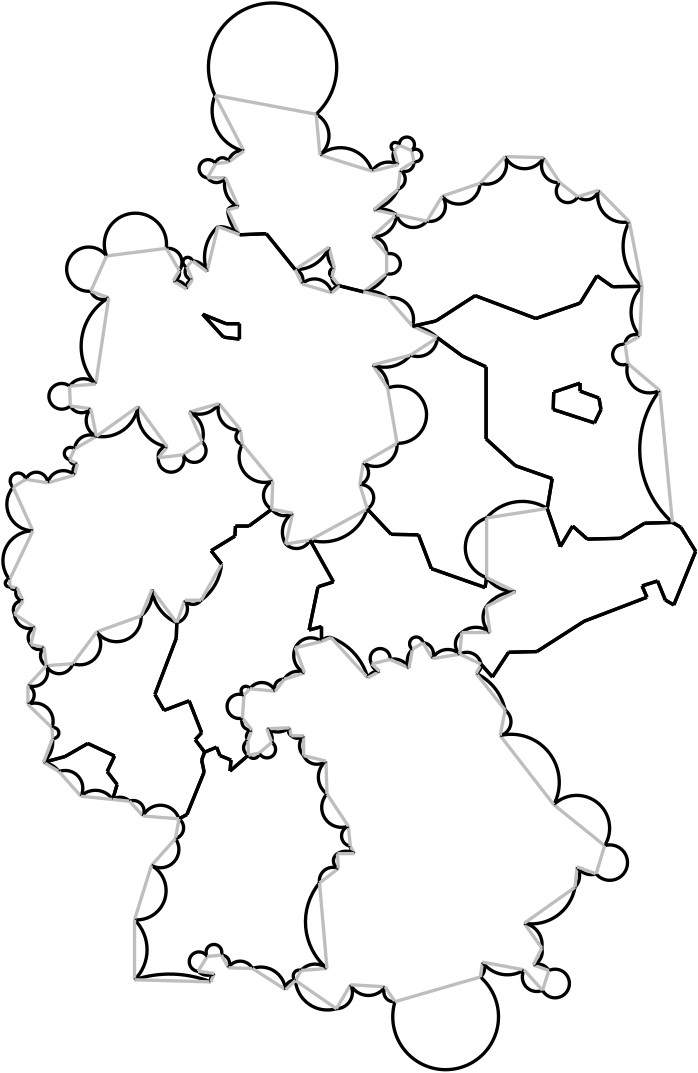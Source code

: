 <?xml version="1.0"?> 
<!DOCTYPE ipe SYSTEM "ipe.dtd"> 
<ipe version="70010" creator="Ipe 7.0.10"> 
<info created="D:20110803231932" modified="D:20110803231932"/> 
<ipestyle name="basic">
<pen name="heavier" value="0.8"/>
<pen name="fat" value="1.2"/>
<pen name="ultrafat" value="2"/>
<color name="red" value="1 0 0"/>
<color name="green" value="0 1 0"/>
<color name="blue" value="0 0 1"/>
<color name="yellow" value="1 1 0"/>
<color name="orange" value="1 0.647 0"/>
<color name="gold" value="1 0.843 0"/>
<color name="purple" value="0.627 0.125 0.941"/>
<color name="gray" value="0.745"/>
<color name="lightblue" value="0.678 0.847 0.902"/>
<color name="lightcyan" value="0.878 1 1"/>
<color name="lightgray" value="0.827"/>
<color name="lightgreen" value="0.565 0.933 0.565"/>
<color name="lightyellow" value="1 1 0.878"/>
<dashstyle name="dashed" value="[4] 0"/>
<dashstyle name="dotted" value="[1 3] 0"/>
<dashstyle name="dash dotted" value="[4 2 1 2] 0"/>
<dashstyle name="dash dot dotted" value="[4 2 1 2 1 2] 0"/>
</ipestyle>
<page>
<layer name="alpha"/>
<layer name="beta"/>
<view layers="beta alpha" active="beta"/>
<path layer="beta" stroke="black" pen="fat">
369.351 627.656 m 
364.014 636.295 l 
</path> 
<path layer="beta" stroke="black" pen="fat">
364.014 636.295 m 
360.965 638.074 l 
</path> 
<path layer="beta" stroke="black" pen="fat">
292.103 586.999 m 
296.169 582.425 l 
</path> 
<path layer="beta" stroke="black" pen="fat">
296.169 582.425 m 
302.013 591.319 l 
</path> 
<path layer="beta" stroke="black" pen="fat">
302.013 591.319 m 
312.177 591.573 l 
</path> 
<path layer="beta" stroke="black" pen="fat">
312.177 591.573 m 
329.202 602.499 l 
</path> 
<path layer="beta" stroke="black" pen="fat">
329.202 602.499 m 
351.818 611.139 l 
</path> 
<path layer="beta" stroke="black" pen="fat">
351.818 611.139 m 
350.039 615.205 l 
</path> 
<path layer="beta" stroke="black" pen="fat">
350.039 615.205 m 
355.629 616.983 l 
</path> 
<path layer="beta" stroke="black" pen="fat">
355.629 616.983 m 
358.424 610.123 l 
</path> 
<path layer="beta" stroke="black" pen="fat">
358.424 610.123 m 
361.473 608.344 l 
</path> 
<path layer="beta" stroke="black" pen="fat">
361.473 608.344 m 
369.351 627.656 l 
</path> 
<path layer="beta" stroke="black" pen="fat">
157.489 548.385 m 
161.069 543.73 l 
</path> 
<path layer="beta" stroke="black" pen="fat">
160.143 553.976 m 
157.489 548.385 l 
</path> 
<path layer="beta" stroke="black" pen="fat">
150.526 558.495 m 
160.143 553.976 l 
</path> 
<path layer="beta" stroke="black" pen="fat">
142.272 553.755 m 
150.526 558.495 l 
</path> 
<path layer="beta" stroke="black" pen="fat">
134.56 551.679 m 
142.272 553.755 l 
</path> 
<path layer="beta" stroke="black" pen="fat">
161.069 543.73 m 
159.472 538.321 l 
</path> 
<path layer="beta" stroke="black" pen="fat">
161.069 543.73 m 
157.489 548.385 l 
</path> 
<path layer="beta" stroke="black" pen="fat">
157.489 548.385 m 
160.143 553.976 l 
</path> 
<path layer="beta" stroke="black" pen="fat">
160.143 553.976 m 
150.526 558.495 l 
</path> 
<path layer="beta" stroke="black" pen="fat">
150.526 558.495 m 
142.272 553.755 l 
</path> 
<path layer="beta" stroke="black" pen="fat">
142.272 553.755 m 
134.56 551.679 l 
</path> 
<path layer="beta" stroke="black" pen="fat">
159.472 538.321 m 
161.069 543.73 l 
</path> 
<path layer="beta" stroke="black" pen="fat">
189.175 559.842 m 
192.576 555.366 l 
</path> 
<path layer="beta" stroke="black" pen="fat">
191.502 562.348 m 
189.175 559.842 l 
</path> 
<path layer="beta" stroke="black" pen="fat">
187.004 573.842 m 
191.502 562.348 l 
</path> 
<path layer="beta" stroke="black" pen="fat">
177.985 570.4 m 
187.004 573.842 l 
</path> 
<path layer="beta" stroke="black" pen="fat">
174.674 576.133 m 
177.985 570.4 l 
</path> 
<path layer="beta" stroke="black" pen="fat">
182.372 596.362 m 
174.674 576.133 l 
</path> 
<path layer="beta" stroke="black" pen="fat">
182.551 601.911 m 
182.372 596.362 l 
</path> 
<path layer="beta" stroke="black" pen="fat">
186.213 532.92 m 
183.347 531.351 l 
</path> 
<path layer="beta" stroke="black" pen="fat">
192.397 548.206 m 
186.213 532.92 l 
</path> 
<path layer="beta" stroke="black" pen="fat">
191.502 552.502 m 
192.397 548.206 l 
</path> 
<path layer="beta" stroke="black" pen="fat">
192.576 555.366 m 
191.502 552.502 l 
</path> 
<path layer="beta" stroke="black" pen="fat">
200.274 709.591 m 
205.108 709.591 l 
</path> 
<path layer="beta" stroke="black" pen="fat">
191.86 712.993 m 
200.274 709.591 l 
</path> 
<path layer="beta" stroke="black" pen="fat">
199.379 704.758 m 
191.86 712.993 l 
</path> 
<path layer="beta" stroke="black" pen="fat">
205.108 704.042 m 
199.379 704.758 l 
</path> 
<path layer="beta" stroke="black" pen="fat">
205.108 709.591 m 
205.108 704.042 l 
</path> 
<path layer="beta" stroke="black" pen="fat">
182.551 601.911 m 
15.2708 0 0 -15.2708 188.744 615.87 173.6 613.906 a 
</path> 
<path layer="alpha" stroke="gray" pen="fat">
182.551 601.911 m 
173.6 613.906 l 
</path> 
<path layer="beta" stroke="black" pen="fat">
173.6 613.906 m 
10.432 0 0 -10.432 163.25 612.599 169.733 604.426 a 
</path> 
<path layer="alpha" stroke="gray" pen="fat">
173.6 613.906 m 
169.733 604.426 l 
</path> 
<path layer="beta" stroke="black" pen="fat">
169.733 604.426 m 
8.89482 0 0 -8.89482 160.847 604.023 153.729 598.689 a 
</path> 
<path layer="alpha" stroke="gray" pen="fat">
169.733 604.426 m 
153.729 598.689 l 
</path> 
<path layer="beta" stroke="black" pen="fat">
153.729 598.689 m 
7.48762 0 0 -7.48762 147.682 594.273 145.136 587.232 a 
</path> 
<path layer="alpha" stroke="gray" pen="fat">
153.729 598.689 m 
145.136 587.232 l 
</path> 
<path layer="beta" stroke="black" pen="fat">
145.136 587.232 m 
5.15863 0 0 -5.15863 140.209 588.76 135.576 586.491 a 
</path> 
<path layer="alpha" stroke="gray" pen="fat">
145.136 587.232 m 
135.576 586.491 l 
</path> 
<path layer="beta" stroke="black" pen="fat">
145.74 664.501 m 
5.62929 0 0 -5.62929 151.34 663.926 153.617 669.074 a 
</path> 
<path layer="alpha" stroke="gray" pen="fat">
145.74 664.501 m 
153.617 669.074 l 
</path> 
<path layer="beta" stroke="black" pen="fat">
143.961 660.689 m 
-2.20331 0 0 2.20331 144.256 662.873 145.74 664.501 a 
</path> 
<path layer="alpha" stroke="gray" pen="fat">
143.961 660.689 m 
145.74 664.501 l 
</path> 
<path layer="beta" stroke="black" pen="fat">
146.756 659.164 m 
2.02007 0 0 -2.02007 145.954 661.018 143.961 660.689 a 
</path> 
<path layer="alpha" stroke="gray" pen="fat">
146.756 659.164 m 
143.961 660.689 l 
</path> 
<path layer="beta" stroke="black" pen="fat">
145.74 655.099 m 
2.65174 0 0 -2.65174 147.825 656.737 146.756 659.164 a 
</path> 
<path layer="alpha" stroke="gray" pen="fat">
145.74 655.099 m 
146.756 659.164 l 
</path> 
<path layer="beta" stroke="black" pen="fat">
136.084 652.304 m 
5.81753 0 0 -5.81753 141.726 650.888 145.74 655.099 a 
</path> 
<path layer="alpha" stroke="gray" pen="fat">
136.084 652.304 m 
145.74 655.099 l 
</path> 
<path layer="beta" stroke="black" pen="fat">
128.207 653.574 m 
4.08942 0 0 -4.08942 132.002 652.051 136.084 652.304 a 
</path> 
<path layer="alpha" stroke="gray" pen="fat">
128.207 653.574 m 
136.084 652.304 l 
</path> 
<path layer="beta" stroke="black" pen="fat">
123.633 650.779 m 
-2.84925 0 0 2.84925 125.416 653.002 128.207 653.574 a 
</path> 
<path layer="alpha" stroke="gray" pen="fat">
123.633 650.779 m 
128.207 653.574 l 
</path> 
<path layer="beta" stroke="black" pen="fat">
130.748 635.025 m 
9.57093 0 0 -9.57093 130.937 644.594 123.633 650.779 a 
</path> 
<path layer="alpha" stroke="gray" pen="fat">
130.748 635.025 m 
123.633 650.779 l 
</path> 
<path layer="beta" stroke="black" pen="fat">
122.363 617.492 m 
10.7503 0 0 -10.7503 130.703 624.275 130.748 635.025 a 
</path> 
<path layer="alpha" stroke="gray" pen="fat">
122.363 617.492 m 
130.748 635.025 l 
</path> 
<path layer="beta" stroke="black" pen="fat">
122.617 614.95 m 
-1.32368 0 0 1.32368 122.145 616.186 122.363 617.492 a 
</path> 
<path layer="alpha" stroke="gray" pen="fat">
122.617 614.95 m 
122.363 617.492 l 
</path> 
<path layer="beta" stroke="black" pen="fat">
125.158 614.442 m 
1.46227 0 0 -1.46227 124.02 615.361 122.617 614.95 a 
</path> 
<path layer="alpha" stroke="gray" pen="fat">
125.158 614.442 m 
122.617 614.95 l 
</path> 
<path layer="beta" stroke="black" pen="fat">
127.191 609.868 m 
2.83997 0 0 -2.83997 127.401 612.7 125.158 614.442 a 
</path> 
<path layer="alpha" stroke="gray" pen="fat">
127.191 609.868 m 
125.158 614.442 l 
</path> 
<path layer="beta" stroke="black" pen="fat">
124.141 605.04 m 
3.24389 0 0 -3.24389 126.967 606.632 127.191 609.868 a 
</path> 
<path layer="alpha" stroke="gray" pen="fat">
124.141 605.04 m 
127.191 609.868 l 
</path> 
<path layer="beta" stroke="black" pen="fat">
131.51 600.213 m 
5.43324 0 0 -5.43324 129.569 605.288 124.141 605.04 a 
</path> 
<path layer="alpha" stroke="gray" pen="fat">
131.51 600.213 m 
124.141 605.04 l 
</path> 
<path layer="beta" stroke="black" pen="fat">
129.986 594.114 m 
3.85699 0 0 -3.85699 132.917 596.622 131.51 600.213 a 
</path> 
<path layer="alpha" stroke="gray" pen="fat">
129.986 594.114 m 
131.51 600.213 l 
</path> 
<path layer="beta" stroke="black" pen="fat">
134.814 593.098 m 
3.05619 0 0 -3.05619 132.772 595.371 129.986 594.114 a 
</path> 
<path layer="alpha" stroke="gray" pen="fat">
134.814 593.098 m 
129.986 594.114 l 
</path> 
<path layer="beta" stroke="black" pen="fat">
135.576 586.491 m 
4.12003 0 0 -4.12003 137.611 590.073 134.814 593.098 a 
</path> 
<path layer="alpha" stroke="gray" pen="fat">
135.576 586.491 m 
134.814 593.098 l 
</path> 
<path layer="beta" stroke="black" pen="fat">
185.416 610.057 m 
5.29494 0 0 -5.29494 181.092 607.001 182.551 601.911 a 
</path> 
<path layer="alpha" stroke="gray" pen="fat">
185.416 610.057 m 
182.551 601.911 l 
</path> 
<path layer="beta" stroke="black" pen="fat">
191.323 610.057 m 
3.63975 0 0 -3.63975 188.369 612.184 185.416 610.057 a 
</path> 
<path layer="alpha" stroke="gray" pen="fat">
191.323 610.057 m 
185.416 610.057 l 
</path> 
<path layer="beta" stroke="black" pen="fat">
198.663 623.125 m 
17.8012 0 0 -17.8012 180.915 624.498 191.323 610.057 a 
</path> 
<path layer="alpha" stroke="gray" pen="fat">
198.663 623.125 m 
191.323 610.057 l 
</path> 
<path layer="beta" stroke="black" pen="fat">
194.904 627.888 m 
198.663 623.125 l 
</path> 
<path layer="beta" stroke="black" pen="fat">
203.496 633.15 m 
194.904 627.888 l 
</path> 
<path layer="beta" stroke="black" pen="fat">
203.675 636.76 m 
203.496 633.15 l 
</path> 
<path layer="beta" stroke="black" pen="fat">
208.509 636.76 m 
203.675 636.76 l 
</path> 
<path layer="beta" stroke="black" pen="fat">
216.744 642.817 m 
208.509 636.76 l 
</path> 
<path layer="beta" stroke="black" pen="fat">
192.576 555.366 m 
189.175 559.842 l 
</path> 
<path layer="beta" stroke="black" pen="fat">
189.175 559.842 m 
191.502 562.348 l 
</path> 
<path layer="beta" stroke="black" pen="fat">
191.502 562.348 m 
187.004 573.842 l 
</path> 
<path layer="beta" stroke="black" pen="fat">
187.004 573.842 m 
177.985 570.4 l 
</path> 
<path layer="beta" stroke="black" pen="fat">
177.985 570.4 m 
174.674 576.133 l 
</path> 
<path layer="beta" stroke="black" pen="fat">
174.674 576.133 m 
182.372 596.362 l 
</path> 
<path layer="beta" stroke="black" pen="fat">
182.372 596.362 m 
182.551 601.911 l 
</path> 
<path layer="beta" stroke="black" pen="fat">
198.663 623.125 m 
194.904 627.888 l 
</path> 
<path layer="beta" stroke="black" pen="fat">
194.904 627.888 m 
203.496 633.15 l 
</path> 
<path layer="beta" stroke="black" pen="fat">
203.496 633.15 m 
203.675 636.76 l 
</path> 
<path layer="beta" stroke="black" pen="fat">
203.675 636.76 m 
208.509 636.76 l 
</path> 
<path layer="beta" stroke="black" pen="fat">
208.509 636.76 m 
216.744 642.817 l 
</path> 
<path layer="beta" stroke="black" pen="fat">
230.528 631.718 m 
238.942 616.68 l 
</path> 
<path layer="beta" stroke="black" pen="fat">
234.646 600.569 m 
234.646 595.198 l 
</path> 
<path layer="beta" stroke="black" pen="fat">
230.17 599.316 m 
234.646 600.569 l 
</path> 
<path layer="beta" stroke="black" pen="fat">
233.393 614.89 m 
230.17 599.316 l 
</path> 
<path layer="beta" stroke="black" pen="fat">
238.942 616.68 m 
233.393 614.89 l 
</path> 
<path layer="beta" stroke="black" pen="fat">
196.873 557.157 m 
192.576 555.366 l 
</path> 
<path layer="beta" stroke="black" pen="fat">
198.126 554.113 m 
196.873 557.157 l 
</path> 
<path layer="beta" stroke="black" pen="fat">
202.064 552.502 m 
198.126 554.113 l 
</path> 
<path layer="beta" stroke="black" pen="fat">
201.706 548.564 m 
202.064 552.502 l 
</path> 
<path layer="beta" stroke="black" pen="fat">
208.33 554.292 m 
201.706 548.564 l 
</path> 
<path layer="beta" stroke="black" pen="fat">
183.347 531.351 m 
186.213 532.92 l 
</path> 
<path layer="beta" stroke="black" pen="fat">
186.213 532.92 m 
192.397 548.206 l 
</path> 
<path layer="beta" stroke="black" pen="fat">
192.397 548.206 m 
191.502 552.502 l 
</path> 
<path layer="beta" stroke="black" pen="fat">
191.502 552.502 m 
192.576 555.366 l 
</path> 
<path layer="beta" stroke="black" pen="fat">
192.576 555.366 m 
196.873 557.157 l 
</path> 
<path layer="beta" stroke="black" pen="fat">
196.873 557.157 m 
198.126 554.113 l 
</path> 
<path layer="beta" stroke="black" pen="fat">
198.126 554.113 m 
202.064 552.502 l 
</path> 
<path layer="beta" stroke="black" pen="fat">
202.064 552.502 m 
201.706 548.564 l 
</path> 
<path layer="beta" stroke="black" pen="fat">
201.706 548.564 m 
208.33 554.292 l 
</path> 
<path layer="beta" stroke="black" pen="fat">
241.27 723.197 m 
3.07097 0 0 -3.07097 241.472 726.261 238.405 726.419 a 
</path> 
<path layer="alpha" stroke="gray" pen="fat">
241.27 723.197 m 
238.405 726.419 l 
</path> 
<path layer="beta" stroke="black" pen="fat">
238.405 726.419 m 
1.7337 0 0 -1.7337 239.292 727.908 239.3 729.642 a 
</path> 
<path layer="alpha" stroke="gray" pen="fat">
238.405 726.419 m 
239.3 729.642 l 
</path> 
<path layer="beta" stroke="black" pen="fat">
239.3 729.642 m 
6.70972 0 0 -6.70972 243.607 734.787 237.331 737.16 a 
</path> 
<path layer="alpha" stroke="gray" pen="fat">
239.3 729.642 m 
237.331 737.16 l 
</path> 
<path layer="beta" stroke="black" pen="fat">
237.331 737.16 m 
12.6391 0 0 -12.6391 225.55 741.737 225.158 729.104 a 
</path> 
<path layer="alpha" stroke="gray" pen="fat">
237.331 737.16 m 
225.158 729.104 l 
</path> 
<path layer="beta" stroke="black" pen="fat">
267.116 771.918 m 
-2.24818 0 0 2.24818 268.526 770.167 267.898 768.008 a 
</path> 
<path layer="alpha" stroke="gray" pen="fat">
267.116 771.918 m 
267.898 768.008 l 
</path> 
<path layer="beta" stroke="black" pen="fat">
262.62 773.872 m 
-2.75437 0 0 2.75437 265.369 774.047 267.116 771.918 a 
</path> 
<path layer="alpha" stroke="gray" pen="fat">
262.62 773.872 m 
267.116 771.918 l 
</path> 
<path layer="beta" stroke="black" pen="fat">
260.861 771.918 m 
-1.49521 0 0 1.49521 261.211 773.372 262.62 773.872 a 
</path> 
<path layer="alpha" stroke="gray" pen="fat">
260.861 771.918 m 
262.62 773.872 l 
</path> 
<path layer="beta" stroke="black" pen="fat">
262.229 766.836 m 
3.77647 0 0 -3.77647 264.161 770.081 260.861 771.918 a 
</path> 
<path layer="alpha" stroke="gray" pen="fat">
262.229 766.836 m 
260.861 771.918 l 
</path> 
<path layer="beta" stroke="black" pen="fat">
252.847 764.49 m 
6.94654 0 0 -6.94654 258.748 760.825 262.229 766.836 a 
</path> 
<path layer="alpha" stroke="gray" pen="fat">
252.847 764.49 m 
262.229 766.836 l 
</path> 
<path layer="beta" stroke="black" pen="fat">
234.082 770.354 m 
11.8315 0 0 -11.8315 241.501 761.137 252.847 764.49 a 
</path> 
<path layer="alpha" stroke="gray" pen="fat">
234.082 770.354 m 
252.847 764.49 l 
</path> 
<path layer="beta" stroke="black" pen="fat">
232.714 785.014 m 
8.85806 0 0 -8.85806 228.493 777.226 234.082 770.354 a 
</path> 
<path layer="alpha" stroke="gray" pen="fat">
232.714 785.014 m 
234.082 770.354 l 
</path> 
<path layer="beta" stroke="black" pen="fat">
196.307 791.806 m 
-23.0922 0 0 23.0922 217.041 801.973 232.714 785.014 a 
</path> 
<path layer="alpha" stroke="gray" pen="fat">
196.307 791.806 m 
232.714 785.014 l 
</path> 
<path layer="beta" stroke="black" pen="fat">
206.718 771.722 m 
15.0087 0 0 -15.0087 210.271 786.304 196.307 791.806 a 
</path> 
<path layer="alpha" stroke="gray" pen="fat">
206.718 771.722 m 
196.307 791.806 l 
</path> 
<path layer="beta" stroke="black" pen="fat">
201.245 767.813 m 
4.46488 0 0 -4.46488 205.689 767.377 206.718 771.722 a 
</path> 
<path layer="alpha" stroke="gray" pen="fat">
201.245 767.813 m 
206.718 771.722 l 
</path> 
<path layer="beta" stroke="black" pen="fat">
196.553 767.227 m 
2.44307 0 0 -2.44307 198.975 766.909 201.245 767.813 a 
</path> 
<path layer="alpha" stroke="gray" pen="fat">
196.553 767.227 m 
201.245 767.813 l 
</path> 
<path layer="beta" stroke="black" pen="fat">
193.621 762.145 m 
-3.26642 0 0 3.26642 193.843 765.404 196.553 767.227 a 
</path> 
<path layer="alpha" stroke="gray" pen="fat">
193.621 762.145 m 
196.553 767.227 l 
</path> 
<path layer="beta" stroke="black" pen="fat">
200.072 762.145 m 
3.86115 0 0 -3.86115 196.846 764.267 193.621 762.145 a 
</path> 
<path layer="alpha" stroke="gray" pen="fat">
200.072 762.145 m 
193.621 762.145 l 
</path> 
<path layer="beta" stroke="black" pen="fat">
204.763 751.59 m 
8.98923 0 0 -8.98923 208.712 759.665 200.072 762.145 a 
</path> 
<path layer="alpha" stroke="gray" pen="fat">
204.763 751.59 m 
200.072 762.145 l 
</path> 
<path layer="beta" stroke="black" pen="fat">
200.854 750.612 m 
3.14002 0 0 -3.14002 203.393 748.765 204.763 751.59 a 
</path> 
<path layer="alpha" stroke="gray" pen="fat">
200.854 750.612 m 
204.763 751.59 l 
</path> 
<path layer="beta" stroke="black" pen="fat">
205.154 741.621 m 
13.4512 0 0 -13.4512 214.275 751.507 200.854 750.612 a 
</path> 
<path layer="alpha" stroke="gray" pen="fat">
205.154 741.621 m 
200.854 750.612 l 
</path> 
<path layer="beta" stroke="black" pen="fat">
253.433 750.612 m 
9.5906 0 0 -9.5906 255.729 741.3 261.639 748.854 a 
</path> 
<path layer="alpha" stroke="gray" pen="fat">
253.433 750.612 m 
261.639 748.854 l 
</path> 
<path layer="beta" stroke="black" pen="fat">
262.229 758.04 m 
13.1302 0 0 -13.1302 250.217 763.342 253.433 750.612 a 
</path> 
<path layer="alpha" stroke="gray" pen="fat">
262.229 758.04 m 
253.433 750.612 l 
</path> 
<path layer="beta" stroke="black" pen="fat">
263.011 764.881 m 
3.82043 0 0 -3.82043 260.975 761.649 262.229 758.04 a 
</path> 
<path layer="alpha" stroke="gray" pen="fat">
263.011 764.881 m 
262.229 758.04 l 
</path> 
<path layer="beta" stroke="black" pen="fat">
267.898 768.008 m 
3.21619 0 0 -3.21619 264.706 767.614 263.011 764.881 a 
</path> 
<path layer="alpha" stroke="gray" pen="fat">
267.898 768.008 m 
263.011 764.881 l 
</path> 
<path layer="beta" stroke="black" pen="fat">
214.775 741.994 m 
205.154 741.621 l 
</path> 
<path layer="beta" stroke="black" pen="fat">
225.158 729.104 m 
214.775 741.994 l 
</path> 
<path layer="beta" stroke="black" pen="fat">
249.736 721.08 m 
241.27 723.197 l 
</path> 
<path layer="beta" stroke="black" pen="fat">
258.097 727.672 m 
12.1585 0 0 -12.1585 247.149 732.96 249.736 721.08 a 
</path> 
<path layer="alpha" stroke="gray" pen="fat">
258.097 727.672 m 
249.736 721.08 l 
</path> 
<path layer="beta" stroke="black" pen="fat">
258.097 734.654 m 
-3.70423 0 0 3.70423 259.336 731.163 258.097 727.672 a 
</path> 
<path layer="alpha" stroke="gray" pen="fat">
258.097 734.654 m 
258.097 727.672 l 
</path> 
<path layer="beta" stroke="black" pen="fat">
252.906 740.92 m 
5.62923 0 0 -5.62923 252.506 735.305 258.097 734.654 a 
</path> 
<path layer="alpha" stroke="gray" pen="fat">
252.906 740.92 m 
258.097 734.654 l 
</path> 
<path layer="beta" stroke="black" pen="fat">
261.639 748.854 m 
8.18205 0 0 -8.18205 253.46 749.083 252.906 740.92 a 
</path> 
<path layer="alpha" stroke="gray" pen="fat">
261.639 748.854 m 
252.906 740.92 l 
</path> 
<path layer="beta" stroke="black" pen="fat">
205.108 709.591 m 
200.274 709.591 l 
</path> 
<path layer="beta" stroke="black" pen="fat">
200.274 709.591 m 
191.86 712.993 l 
</path> 
<path layer="beta" stroke="black" pen="fat">
191.86 712.993 m 
199.379 704.758 l 
</path> 
<path layer="beta" stroke="black" pen="fat">
199.379 704.758 m 
205.108 704.042 l 
</path> 
<path layer="beta" stroke="black" pen="fat">
205.108 704.042 m 
205.108 709.591 l 
</path> 
<path layer="beta" stroke="black" pen="fat">
217.102 652.932 m 
9.18738 0 0 -9.18738 214.169 661.639 206.182 666.179 a 
</path> 
<path layer="alpha" stroke="gray" pen="fat">
217.102 652.932 m 
206.182 666.179 l 
</path> 
<path layer="beta" stroke="black" pen="fat">
206.182 666.179 m 
2.72462 0 0 -2.72462 206.563 668.877 205.466 671.371 a 
</path> 
<path layer="alpha" stroke="gray" pen="fat">
206.182 666.179 m 
205.466 671.371 l 
</path> 
<path layer="beta" stroke="black" pen="fat">
205.466 671.371 m 
7.32044 0 0 -7.32044 204.749 678.656 197.768 680.859 a 
</path> 
<path layer="alpha" stroke="gray" pen="fat">
205.466 671.371 m 
197.768 680.859 l 
</path> 
<path layer="beta" stroke="black" pen="fat">
197.768 680.859 m 
8.53074 0 0 -8.53074 190.639 685.544 187.027 677.815 a 
</path> 
<path layer="alpha" stroke="gray" pen="fat">
197.768 680.859 m 
187.027 677.815 l 
</path> 
<path layer="beta" stroke="black" pen="fat">
187.027 677.815 m 
8.92897 0 0 -8.92897 183.167 669.764 191.681 667.074 a 
</path> 
<path layer="alpha" stroke="gray" pen="fat">
187.027 677.815 m 
191.681 667.074 l 
</path> 
<path layer="beta" stroke="black" pen="fat">
191.681 667.074 m 
-4.24205 0 0 4.24205 188.847 663.918 184.878 662.42 a 
</path> 
<path layer="alpha" stroke="gray" pen="fat">
191.681 667.074 m 
184.878 662.42 l 
</path> 
<path layer="beta" stroke="black" pen="fat">
184.878 662.42 m 
-4.63923 0 0 4.63923 180.534 660.792 175.928 661.346 a 
</path> 
<path layer="alpha" stroke="gray" pen="fat">
184.878 662.42 m 
175.928 661.346 l 
</path> 
<path layer="beta" stroke="black" pen="fat">
175.928 661.346 m 
3.23031 0 0 -3.23031 179.08 662.054 179.15 665.284 a 
</path> 
<path layer="alpha" stroke="gray" pen="fat">
175.928 661.346 m 
179.15 665.284 l 
</path> 
<path layer="beta" stroke="black" pen="fat">
179.15 665.284 m 
12.7133 0 0 -12.7133 181.151 677.839 168.588 679.785 a 
</path> 
<path layer="alpha" stroke="gray" pen="fat">
179.15 665.284 m 
168.588 679.785 l 
</path> 
<path layer="beta" stroke="black" pen="fat">
168.588 679.785 m 
13.0075 0 0 -13.0075 155.754 681.905 153.617 669.074 a 
</path> 
<path layer="alpha" stroke="gray" pen="fat">
168.588 679.785 m 
153.617 669.074 l 
</path> 
<path layer="beta" stroke="black" pen="fat">
216.744 642.817 m 
5.63324 0 0 -5.63324 219.396 647.787 217.102 652.932 a 
</path> 
<path layer="alpha" stroke="gray" pen="fat">
216.744 642.817 m 
217.102 652.932 l 
</path> 
<path layer="beta" stroke="black" pen="fat">
230.528 631.718 m 
5.44699 0 0 -5.44699 225.635 634.11 221.756 630.286 a 
</path> 
<path layer="alpha" stroke="gray" pen="fat">
230.528 631.718 m 
221.756 630.286 l 
</path> 
<path layer="beta" stroke="black" pen="fat">
221.756 630.286 m 
8.19328 0 0 -8.19328 228.761 634.536 224.263 641.385 a 
</path> 
<path layer="alpha" stroke="gray" pen="fat">
221.756 630.286 m 
224.263 641.385 l 
</path> 
<path layer="beta" stroke="black" pen="fat">
224.263 641.385 m 
5.5175 0 0 -5.5175 221.247 646.005 216.744 642.817 a 
</path> 
<path layer="alpha" stroke="gray" pen="fat">
224.263 641.385 m 
216.744 642.817 l 
</path> 
<path layer="beta" stroke="black" pen="fat">
225.158 729.104 m 
3.83918 0 0 -3.83918 224.127 725.406 227.664 723.913 a 
</path> 
<path layer="alpha" stroke="gray" pen="fat">
225.158 729.104 m 
227.664 723.913 l 
</path> 
<path layer="beta" stroke="black" pen="fat">
227.664 723.913 m 
6.42559 0 0 -6.42559 232.133 719.296 238.405 720.691 a 
</path> 
<path layer="alpha" stroke="gray" pen="fat">
227.664 723.913 m 
238.405 720.691 l 
</path> 
<path layer="beta" stroke="black" pen="fat">
238.405 720.691 m 
2.72028 0 0 -2.72028 241.117 720.481 241.27 723.197 a 
</path> 
<path layer="alpha" stroke="gray" pen="fat">
238.405 720.691 m 
241.27 723.197 l 
</path> 
<path layer="beta" stroke="black" pen="fat">
205.154 741.621 m 
214.775 741.994 l 
</path> 
<path layer="beta" stroke="black" pen="fat">
214.775 741.994 m 
225.158 729.104 l 
</path> 
<path layer="beta" stroke="black" pen="fat">
241.27 723.197 m 
249.736 721.08 l 
</path> 
<path layer="beta" stroke="black" pen="fat">
267.406 708.696 m 
15.4184 0 0 -15.4184 265.776 693.364 276.357 704.579 a 
</path> 
<path layer="alpha" stroke="gray" pen="fat">
267.406 708.696 m 
276.357 704.579 l 
</path> 
<path layer="beta" stroke="black" pen="fat">
258.455 718.9 m 
7.90237 0 0 -7.90237 259.887 711.129 267.406 708.696 a 
</path> 
<path layer="alpha" stroke="gray" pen="fat">
258.455 718.9 m 
267.406 708.696 l 
</path> 
<path layer="beta" stroke="black" pen="fat">
249.736 721.08 m 
10.2604 0 0 -10.2604 251.858 711.041 258.455 718.9 a 
</path> 
<path layer="alpha" stroke="gray" pen="fat">
249.736 721.08 m 
258.455 718.9 l 
</path> 
<path layer="beta" stroke="black" pen="fat">
197.335 744.553 m 
11.1901 0 0 -11.1901 197.599 733.366 205.154 741.621 a 
</path> 
<path layer="alpha" stroke="gray" pen="fat">
197.335 744.553 m 
205.154 741.621 l 
</path> 
<path layer="beta" stroke="black" pen="fat">
193.426 728.329 m 
15.2375 0 0 -15.2375 207.776 733.455 197.335 744.553 a 
</path> 
<path layer="alpha" stroke="gray" pen="fat">
193.426 728.329 m 
197.335 744.553 l 
</path> 
<path layer="beta" stroke="black" pen="fat">
188.148 732.239 m 
5.9623 0 0 -5.9623 187.825 726.285 193.426 728.329 a 
</path> 
<path layer="alpha" stroke="gray" pen="fat">
188.148 732.239 m 
193.426 728.329 l 
</path> 
<path layer="beta" stroke="black" pen="fat">
186.194 730.089 m 
-1.71992 0 0 1.71992 186.49 731.783 188.148 732.239 a 
</path> 
<path layer="alpha" stroke="gray" pen="fat">
186.194 730.089 m 
188.148 732.239 l 
</path> 
<path layer="beta" stroke="black" pen="fat">
188.148 725.397 m 
2.87751 0 0 -2.87751 188.417 728.262 186.194 730.089 a 
</path> 
<path layer="alpha" stroke="gray" pen="fat">
188.148 725.397 m 
186.194 730.089 l 
</path> 
<path layer="beta" stroke="black" pen="fat">
185.998 722.075 m 
2.78641 0 0 -2.78641 188.72 722.67 188.148 725.397 a 
</path> 
<path layer="alpha" stroke="gray" pen="fat">
185.998 722.075 m 
188.148 725.397 l 
</path> 
<path layer="beta" stroke="black" pen="fat">
181.307 725.006 m 
3.88579 0 0 -3.88579 182.206 721.226 185.998 722.075 a 
</path> 
<path layer="alpha" stroke="gray" pen="fat">
181.307 725.006 m 
185.998 722.075 l 
</path> 
<path layer="beta" stroke="black" pen="fat">
183.457 728.72 m 
3.00403 0 0 -3.00403 180.562 727.916 181.307 725.006 a 
</path> 
<path layer="alpha" stroke="gray" pen="fat">
183.457 728.72 m 
181.307 725.006 l 
</path> 
<path layer="beta" stroke="black" pen="fat">
178.766 736.734 m 
5.06863 0 0 -5.06863 179.357 731.7 183.457 728.72 a 
</path> 
<path layer="alpha" stroke="gray" pen="fat">
178.766 736.734 m 
183.457 728.72 l 
</path> 
<path layer="beta" stroke="black" pen="fat">
157.265 733.998 m 
-11.2048 0 0 11.2048 167.656 738.19 178.766 736.734 a 
</path> 
<path layer="alpha" stroke="gray" pen="fat">
157.265 733.998 m 
178.766 736.734 l 
</path> 
<path layer="beta" stroke="black" pen="fat">
151.597 721.293 m 
-7.97141 0 0 7.97141 150.875 729.232 157.265 733.998 a 
</path> 
<path layer="alpha" stroke="gray" pen="fat">
151.597 721.293 m 
157.265 733.998 l 
</path> 
<path layer="beta" stroke="black" pen="fat">
158.047 718.947 m 
4.44172 0 0 -4.44172 155.786 722.77 151.597 721.293 a 
</path> 
<path layer="alpha" stroke="gray" pen="fat">
158.047 718.947 m 
151.597 721.293 l 
</path> 
<path layer="beta" stroke="black" pen="fat">
153.363 687.878 m 
20.3188 0 0 -20.3188 168.447 701.492 158.047 718.947 a 
</path> 
<path layer="alpha" stroke="gray" pen="fat">
153.363 687.878 m 
158.047 718.947 l 
</path> 
<path layer="beta" stroke="black" pen="fat">
143.961 687.116 m 
6.02701 0 0 -6.02701 148.965 683.757 153.363 687.878 a 
</path> 
<path layer="alpha" stroke="gray" pen="fat">
143.961 687.116 m 
153.363 687.878 l 
</path> 
<path layer="beta" stroke="black" pen="fat">
144.215 680.001 m 
-4.62678 0 0 4.62678 141.134 683.453 143.961 687.116 a 
</path> 
<path layer="alpha" stroke="gray" pen="fat">
144.215 680.001 m 
143.961 687.116 l 
</path> 
<path layer="beta" stroke="black" pen="fat">
151.584 678.984 m 
4.56174 0 0 -4.56174 148.261 682.109 144.215 680.001 a 
</path> 
<path layer="alpha" stroke="gray" pen="fat">
151.584 678.984 m 
144.215 680.001 l 
</path> 
<path layer="beta" stroke="black" pen="fat">
153.617 669.074 m 
6.23601 0 0 -6.23601 156.173 674.762 151.584 678.984 a 
</path> 
<path layer="alpha" stroke="gray" pen="fat">
153.617 669.074 m 
151.584 678.984 l 
</path> 
<path layer="beta" stroke="black" pen="fat">
251.116 642.907 m 
16.7046 0 0 -16.7046 235.136 647.774 230.528 631.718 a 
</path> 
<path layer="alpha" stroke="gray" pen="fat">
251.116 642.907 m 
230.528 631.718 l 
</path> 
<path layer="beta" stroke="black" pen="fat">
248.43 651.679 m 
4.71289 0 0 -4.71289 248.738 646.976 251.116 642.907 a 
</path> 
<path layer="alpha" stroke="gray" pen="fat">
248.43 651.679 m 
251.116 642.907 l 
</path> 
<path layer="beta" stroke="black" pen="fat">
249.683 659.556 m 
4.42128 0 0 -4.42128 247.172 655.917 248.43 651.679 a 
</path> 
<path layer="alpha" stroke="gray" pen="fat">
249.683 659.556 m 
248.43 651.679 l 
</path> 
<path layer="beta" stroke="black" pen="fat">
261.857 666.537 m 
7.8053 0 0 -7.8053 254.069 666.012 249.683 659.556 a 
</path> 
<path layer="alpha" stroke="gray" pen="fat">
261.857 666.537 m 
249.683 659.556 l 
</path> 
<path layer="beta" stroke="black" pen="fat">
258.455 686.408 m 
-10.2881 0 0 10.2881 262.185 676.82 261.857 666.537 a 
</path> 
<path layer="alpha" stroke="gray" pen="fat">
258.455 686.408 m 
261.857 666.537 l 
</path> 
<path layer="beta" stroke="black" pen="fat">
253.085 694.733 m 
8.44303 0 0 -8.44303 250.024 686.864 258.455 686.408 a 
</path> 
<path layer="alpha" stroke="gray" pen="fat">
253.085 694.733 m 
258.455 686.408 l 
</path> 
<path layer="beta" stroke="black" pen="fat">
266.69 698.313 m 
12.0134 0 0 -12.0134 257.409 705.941 253.085 694.733 a 
</path> 
<path layer="alpha" stroke="gray" pen="fat">
266.69 698.313 m 
253.085 694.733 l 
</path> 
<path layer="beta" stroke="black" pen="fat">
276.357 704.579 m 
7.02243 0 0 -7.02243 269.339 704.817 266.69 698.313 a 
</path> 
<path layer="alpha" stroke="gray" pen="fat">
276.357 704.579 m 
266.69 698.313 l 
</path> 
<path layer="beta" stroke="black" pen="fat">
238.942 616.68 m 
230.528 631.718 l 
</path> 
<path layer="beta" stroke="black" pen="fat">
234.646 595.198 m 
234.646 600.569 l 
</path> 
<path layer="beta" stroke="black" pen="fat">
234.646 600.569 m 
230.17 599.316 l 
</path> 
<path layer="beta" stroke="black" pen="fat">
230.17 599.316 m 
233.393 614.89 l 
</path> 
<path layer="beta" stroke="black" pen="fat">
233.393 614.89 m 
238.942 616.68 l 
</path> 
<path layer="beta" stroke="black" pen="fat">
293.543 614.622 m 
294.08 618.202 l 
</path> 
<path layer="beta" stroke="black" pen="fat">
274.209 621.424 m 
293.543 614.622 l 
</path> 
<path layer="beta" stroke="black" pen="fat">
269.555 633.598 m 
274.209 621.424 l 
</path> 
<path layer="beta" stroke="black" pen="fat">
259.709 633.777 m 
269.555 633.598 l 
</path> 
<path layer="beta" stroke="black" pen="fat">
251.116 642.907 m 
259.709 633.777 l 
</path> 
<path layer="beta" stroke="black" pen="fat">
294.08 618.202 m 
293.543 614.622 l 
</path> 
<path layer="beta" stroke="black" pen="fat">
293.543 614.622 m 
274.209 621.424 l 
</path> 
<path layer="beta" stroke="black" pen="fat">
274.209 621.424 m 
269.555 633.598 l 
</path> 
<path layer="beta" stroke="black" pen="fat">
269.555 633.598 m 
259.709 633.777 l 
</path> 
<path layer="beta" stroke="black" pen="fat">
259.709 633.777 m 
251.116 642.907 l 
</path> 
<path layer="beta" stroke="black" pen="fat">
304.463 658.481 m 
317.711 653.827 l 
</path> 
<path layer="beta" stroke="black" pen="fat">
293.901 668.148 m 
304.463 658.481 l 
</path> 
<path layer="beta" stroke="black" pen="fat">
293.901 694.066 m 
293.901 668.148 l 
</path> 
<path layer="beta" stroke="black" pen="fat">
285.487 697.866 m 
293.901 694.066 l 
</path> 
<path layer="beta" stroke="black" pen="fat">
276.357 704.579 m 
285.487 697.866 l 
</path> 
<path layer="beta" stroke="black" pen="fat">
317.711 653.827 m 
315.921 643.086 l 
</path> 
<path layer="beta" stroke="black" pen="fat">
334.539 682.828 m 
335.255 678.72 l 
</path> 
<path layer="beta" stroke="black" pen="fat">
327.736 685.334 m 
334.539 682.828 l 
</path> 
<path layer="beta" stroke="black" pen="fat">
327.736 688.199 m 
327.736 685.334 l 
</path> 
<path layer="beta" stroke="black" pen="fat">
318.248 684.976 m 
327.736 688.199 l 
</path> 
<path layer="beta" stroke="black" pen="fat">
318.069 678.72 m 
318.248 684.976 l 
</path> 
<path layer="beta" stroke="black" pen="fat">
332.927 673.877 m 
318.069 678.72 l 
</path> 
<path layer="beta" stroke="black" pen="fat">
335.255 678.72 m 
332.927 673.877 l 
</path> 
<path layer="beta" stroke="black" pen="fat">
208.33 554.292 m 
2.93684 0 0 -2.93684 209.522 556.976 208.151 559.573 a 
</path> 
<path layer="alpha" stroke="gray" pen="fat">
208.33 554.292 m 
208.151 559.573 l 
</path> 
<path layer="beta" stroke="black" pen="fat">
208.151 559.573 m 
2.31664 0 0 -2.31664 209.941 561.044 209.583 563.333 a 
</path> 
<path layer="alpha" stroke="gray" pen="fat">
208.151 559.573 m 
209.583 563.333 l 
</path> 
<path layer="beta" stroke="black" pen="fat">
209.583 563.333 m 
3.15552 0 0 -3.15552 209.11 566.453 206.182 567.629 a 
</path> 
<path layer="alpha" stroke="gray" pen="fat">
209.583 563.333 m 
206.182 567.629 l 
</path> 
<path layer="beta" stroke="black" pen="fat">
206.182 567.629 m 
-4.3667 0 0 4.3667 205.024 571.84 206.719 575.864 a 
</path> 
<path layer="alpha" stroke="gray" pen="fat">
206.182 567.629 m 
206.719 575.864 l 
</path> 
<path layer="beta" stroke="black" pen="fat">
206.719 575.864 m 
-1.67711 0 0 1.67711 207.387 577.402 208.867 578.191 a 
</path> 
<path layer="alpha" stroke="gray" pen="fat">
206.719 575.864 m 
208.867 578.191 l 
</path> 
<path layer="beta" stroke="black" pen="fat">
208.867 578.191 m 
5.27773 0 0 -5.27773 213.177 575.145 217.997 577.296 a 
</path> 
<path layer="alpha" stroke="gray" pen="fat">
208.867 578.191 m 
217.997 577.296 l 
</path> 
<path layer="beta" stroke="black" pen="fat">
217.997 577.296 m 
3.09284 0 0 -3.09284 220.836 578.524 221.219 581.593 a 
</path> 
<path layer="alpha" stroke="gray" pen="fat">
217.997 577.296 m 
221.219 581.593 l 
</path> 
<path layer="beta" stroke="black" pen="fat">
221.219 581.593 m 
5.61497 0 0 -5.61497 226.124 578.86 228.559 583.92 a 
</path> 
<path layer="alpha" stroke="gray" pen="fat">
221.219 581.593 m 
228.559 583.92 l 
</path> 
<path layer="beta" stroke="black" pen="fat">
228.559 583.92 m 
6.99408 0 0 -6.99408 231.646 590.196 225.217 592.95 a 
</path> 
<path layer="alpha" stroke="gray" pen="fat">
228.559 583.92 m 
225.217 592.95 l 
</path> 
<path layer="beta" stroke="black" pen="fat">
225.217 592.95 m 
6.18337 0 0 -6.18337 230.822 590.339 234.646 595.198 a 
</path> 
<path layer="alpha" stroke="gray" pen="fat">
225.217 592.95 m 
234.646 595.198 l 
</path> 
<path layer="beta" stroke="black" pen="fat">
246.461 518.846 m 
2.97321 0 0 -2.97321 247.999 521.391 245.029 521.532 a 
</path> 
<path layer="alpha" stroke="gray" pen="fat">
246.461 518.846 m 
245.029 521.532 l 
</path> 
<path layer="beta" stroke="black" pen="fat">
245.029 521.532 m 
3.71048 0 0 -3.71048 245.574 525.202 244.313 528.692 a 
</path> 
<path layer="alpha" stroke="gray" pen="fat">
245.029 521.532 m 
244.313 528.692 l 
</path> 
<path layer="beta" stroke="black" pen="fat">
244.313 528.692 m 
7.18694 0 0 -7.18694 241.904 535.463 236.615 540.329 a 
</path> 
<path layer="alpha" stroke="gray" pen="fat">
244.313 528.692 m 
236.615 540.329 l 
</path> 
<path layer="beta" stroke="black" pen="fat">
236.615 540.329 m 
7.44582 0 0 -7.44582 240.963 546.374 236.257 552.144 a 
</path> 
<path layer="alpha" stroke="gray" pen="fat">
236.615 540.329 m 
236.257 552.144 l 
</path> 
<path layer="beta" stroke="black" pen="fat">
236.257 552.144 m 
5.23609 0 0 -5.23609 232.988 556.234 228.201 554.113 a 
</path> 
<path layer="alpha" stroke="gray" pen="fat">
236.257 552.144 m 
228.201 554.113 l 
</path> 
<path layer="beta" stroke="black" pen="fat">
228.201 554.113 m 
5.06422 0 0 -5.06422 231.782 557.694 228.201 561.274 a 
</path> 
<path layer="alpha" stroke="gray" pen="fat">
228.201 554.113 m 
228.201 561.274 l 
</path> 
<path layer="beta" stroke="black" pen="fat">
228.201 561.274 m 
3.18151 0 0 -3.18151 225.963 563.536 223.726 561.274 a 
</path> 
<path layer="alpha" stroke="gray" pen="fat">
228.201 561.274 m 
223.726 561.274 l 
</path> 
<path layer="beta" stroke="black" pen="fat">
223.726 561.274 m 
1.93367 0 0 -1.93367 224.707 562.94 223.189 564.138 a 
</path> 
<path layer="alpha" stroke="gray" pen="fat">
223.726 561.274 m 
223.189 564.138 l 
</path> 
<path layer="beta" stroke="black" pen="fat">
223.189 564.138 m 
6.99791 0 0 -6.99791 218.826 569.609 214.954 563.78 a 
</path> 
<path layer="alpha" stroke="gray" pen="fat">
223.189 564.138 m 
214.954 563.78 l 
</path> 
<path layer="beta" stroke="black" pen="fat">
214.954 563.78 m 
4.40412 0 0 -4.40412 212.5 560.123 216.744 558.947 a 
</path> 
<path layer="alpha" stroke="gray" pen="fat">
214.954 563.78 m 
216.744 558.947 l 
</path> 
<path layer="beta" stroke="black" pen="fat">
216.744 558.947 m 
-3.08795 0 0 3.08795 215.038 556.373 212.268 555.008 a 
</path> 
<path layer="alpha" stroke="gray" pen="fat">
216.744 558.947 m 
212.268 555.008 l 
</path> 
<path layer="beta" stroke="black" pen="fat">
212.268 555.008 m 
2.07466 0 0 -2.07466 210.201 555.188 208.33 554.292 a 
</path> 
<path layer="alpha" stroke="gray" pen="fat">
212.268 555.008 m 
208.33 554.292 l 
</path> 
<path layer="beta" stroke="black" pen="fat">
225.274 473.161 m 
2.09932 0 0 -2.09932 226.574 474.809 227.306 476.777 a 
</path> 
<path layer="alpha" stroke="gray" pen="fat">
225.274 473.161 m 
227.306 476.777 l 
</path> 
<path layer="beta" stroke="black" pen="fat">
227.306 476.777 m 
6.68077 0 0 -6.68077 232.327 472.37 236.615 477.493 a 
</path> 
<path layer="alpha" stroke="gray" pen="fat">
227.306 476.777 m 
236.615 477.493 l 
</path> 
<path layer="beta" stroke="black" pen="fat">
236.615 477.493 m 
22.0074 0 0 -22.0074 250.882 494.25 233.93 508.284 a 
</path> 
<path layer="alpha" stroke="gray" pen="fat">
236.615 477.493 m 
233.93 508.284 l 
</path> 
<path layer="beta" stroke="black" pen="fat">
233.93 508.284 m 
4.87563 0 0 -4.87563 238.75 509.022 240.732 513.476 a 
</path> 
<path layer="alpha" stroke="gray" pen="fat">
233.93 508.284 m 
240.732 513.476 l 
</path> 
<path layer="beta" stroke="black" pen="fat">
240.732 513.476 m 
3.05772 0 0 -3.05772 242.002 516.258 240.374 518.846 a 
</path> 
<path layer="alpha" stroke="gray" pen="fat">
240.732 513.476 m 
240.374 518.846 l 
</path> 
<path layer="beta" stroke="black" pen="fat">
240.374 518.846 m 
5.92783 0 0 -5.92783 243.417 513.759 246.461 518.846 a 
</path> 
<path layer="alpha" stroke="gray" pen="fat">
240.374 518.846 m 
246.461 518.846 l 
</path> 
<path layer="beta" stroke="black" pen="fat">
234.646 595.198 m 
3.35103 0 0 -3.35103 237.432 593.336 238.047 596.63 a 
</path> 
<path layer="alpha" stroke="gray" pen="fat">
234.646 595.198 m 
238.047 596.63 l 
</path> 
<path layer="beta" stroke="black" pen="fat">
238.047 596.63 m 
21.7473 0 0 -21.7473 230.346 576.292 251.295 582.13 a 
</path> 
<path layer="alpha" stroke="gray" pen="fat">
238.047 596.63 m 
251.295 582.13 l 
</path> 
<path layer="beta" stroke="black" pen="fat">
251.295 582.13 m 
4.19625 0 0 -4.19625 255.068 580.293 255.591 584.457 a 
</path> 
<path layer="alpha" stroke="gray" pen="fat">
251.295 582.13 m 
255.591 584.457 l 
</path> 
<path layer="beta" stroke="black" pen="fat">
255.591 584.457 m 
3.37227 0 0 -3.37227 256.034 587.8 252.727 587.142 a 
</path> 
<path layer="alpha" stroke="gray" pen="fat">
255.591 584.457 m 
252.727 587.142 l 
</path> 
<path layer="beta" stroke="black" pen="fat">
252.727 587.142 m 
-3.59761 0 0 3.59761 255.766 589.067 259.35 588.753 a 
</path> 
<path layer="alpha" stroke="gray" pen="fat">
252.727 587.142 m 
259.35 588.753 l 
</path> 
<path layer="beta" stroke="black" pen="fat">
259.35 588.753 m 
6.12803 0 0 -6.12803 260.723 582.781 266.153 585.621 a 
</path> 
<path layer="alpha" stroke="gray" pen="fat">
259.35 588.753 m 
266.153 585.621 l 
</path> 
<path layer="beta" stroke="black" pen="fat">
266.153 585.621 m 
5.65937 0 0 -5.65937 271.185 588.21 267.406 592.423 a 
</path> 
<path layer="alpha" stroke="gray" pen="fat">
266.153 585.621 m 
267.406 592.423 l 
</path> 
<path layer="beta" stroke="black" pen="fat">
267.406 592.423 m 
-2.41516 0 0 2.41516 268.775 594.413 271.166 594.751 a 
</path> 
<path layer="alpha" stroke="gray" pen="fat">
267.406 592.423 m 
271.166 594.751 l 
</path> 
<path layer="beta" stroke="black" pen="fat">
271.166 594.751 m 
4.03759 0 0 -4.03759 270.905 590.722 274.567 589.022 a 
</path> 
<path layer="alpha" stroke="gray" pen="fat">
271.166 594.751 m 
274.567 589.022 l 
</path> 
<path layer="beta" stroke="black" pen="fat">
274.567 589.022 m 
6.32138 0 0 -6.32138 280.117 585.996 284.413 590.633 a 
</path> 
<path layer="alpha" stroke="gray" pen="fat">
274.567 589.022 m 
284.413 590.633 l 
</path> 
<path layer="beta" stroke="black" pen="fat">
318.276 536.433 m 
11.8302 0 0 -11.8302 326.542 527.97 336.571 521.695 a 
</path> 
<path layer="alpha" stroke="gray" pen="fat">
318.276 536.433 m 
336.571 521.695 l 
</path> 
<path layer="beta" stroke="black" pen="fat">
298.964 561.335 m 
17.3271 0 0 -17.3271 302.924 544.466 318.276 536.433 a 
</path> 
<path layer="alpha" stroke="gray" pen="fat">
298.964 561.335 m 
318.276 536.433 l 
</path> 
<path layer="beta" stroke="black" pen="fat">
300.743 570.482 m 
5.13542 0 0 -5.13542 297.734 566.321 298.964 561.335 a 
</path> 
<path layer="alpha" stroke="gray" pen="fat">
300.743 570.482 m 
298.964 561.335 l 
</path> 
<path layer="beta" stroke="black" pen="fat">
290.325 583.696 m 
18.7079 0 0 -18.7079 282.412 566.744 300.743 570.482 a 
</path> 
<path layer="alpha" stroke="gray" pen="fat">
290.325 583.696 m 
300.743 570.482 l 
</path> 
<path layer="beta" stroke="black" pen="fat">
292.103 586.999 m 
3.28638 0 0 -3.28638 288.838 586.627 290.325 583.696 a 
</path> 
<path layer="alpha" stroke="gray" pen="fat">
292.103 586.999 m 
290.325 583.696 l 
</path> 
<path layer="beta" stroke="black" pen="fat">
240.012 462.997 m 
11.539 0 0 -11.539 236.777 474.073 225.274 473.161 a 
</path> 
<path layer="alpha" stroke="gray" pen="fat">
240.012 462.997 m 
225.274 473.161 l 
</path> 
<path layer="beta" stroke="black" pen="fat">
245.094 471.636 m 
5.88122 0 0 -5.88122 239.9 468.877 240.012 462.997 a 
</path> 
<path layer="alpha" stroke="gray" pen="fat">
245.094 471.636 m 
240.012 462.997 l 
</path> 
<path layer="beta" stroke="black" pen="fat">
257.545 470.874 m 
7.31919 0 0 -7.31919 251.553 475.078 245.094 471.636 a 
</path> 
<path layer="alpha" stroke="gray" pen="fat">
257.545 470.874 m 
245.094 471.636 l 
</path> 
<path layer="beta" stroke="black" pen="fat">
261.103 465.538 m 
3.58767 0 0 -3.58767 260.663 469.099 257.545 470.874 a 
</path> 
<path layer="alpha" stroke="gray" pen="fat">
261.103 465.538 m 
257.545 470.874 l 
</path> 
<path layer="beta" stroke="black" pen="fat">
291.849 474.432 m 
-19.0355 0 0 19.0355 279.34 460.083 261.103 465.538 a 
</path> 
<path layer="alpha" stroke="gray" pen="fat">
291.849 474.432 m 
261.103 465.538 l 
</path> 
<path layer="beta" stroke="black" pen="fat">
292.612 479.768 m 
3.90686 0 0 -3.90686 289.431 477.5 291.849 474.432 a 
</path> 
<path layer="alpha" stroke="gray" pen="fat">
292.612 479.768 m 
291.849 474.432 l 
</path> 
<path layer="beta" stroke="black" pen="fat">
307.604 476.973 m 
11.0949 0 0 -11.0949 301.585 486.293 292.612 479.768 a 
</path> 
<path layer="alpha" stroke="gray" pen="fat">
307.604 476.973 m 
292.612 479.768 l 
</path> 
<path layer="beta" stroke="black" pen="fat">
314.21 469.604 m 
5.23602 0 0 -5.23602 312.182 474.431 307.604 476.973 a 
</path> 
<path layer="alpha" stroke="gray" pen="fat">
314.21 469.604 m 
307.604 476.973 l 
</path> 
<path layer="beta" stroke="black" pen="fat">
316.497 476.719 m 
-5.15885 0 0 5.15885 318.74 472.073 314.21 469.604 a 
</path> 
<path layer="alpha" stroke="gray" pen="fat">
316.497 476.719 m 
314.21 469.604 l 
</path> 
<path layer="beta" stroke="black" pen="fat">
310.907 478.751 m 
4.50152 0 0 -4.50152 312.548 474.559 316.497 476.719 a 
</path> 
<path layer="alpha" stroke="gray" pen="fat">
310.907 478.751 m 
316.497 476.719 l 
</path> 
<path layer="beta" stroke="black" pen="fat">
313.956 484.85 m 
5.15022 0 0 -5.15022 308.979 483.527 310.907 478.751 a 
</path> 
<path layer="alpha" stroke="gray" pen="fat">
313.956 484.85 m 
310.907 478.751 l 
</path> 
<path layer="beta" stroke="black" pen="fat">
307.604 493.743 m 
7.75502 0 0 -7.75502 306.302 486.098 313.956 484.85 a 
</path> 
<path layer="alpha" stroke="gray" pen="fat">
307.604 493.743 m 
313.956 484.85 l 
</path> 
<path layer="beta" stroke="black" pen="fat">
325.899 506.703 m 
15.9341 0 0 -15.9341 310.206 509.463 307.604 493.743 a 
</path> 
<path layer="alpha" stroke="gray" pen="fat">
325.899 506.703 m 
307.604 493.743 l 
</path> 
<path layer="beta" stroke="black" pen="fat">
326.661 514.072 m 
6.05725 0 0 -6.05725 321.513 510.88 325.899 506.703 a 
</path> 
<path layer="alpha" stroke="gray" pen="fat">
326.661 514.072 m 
325.899 506.703 l 
</path> 
<path layer="beta" stroke="black" pen="fat">
333.522 511.531 m 
5.97018 0 0 -5.97018 331.73 517.226 326.661 514.072 a 
</path> 
<path layer="alpha" stroke="gray" pen="fat">
333.522 511.531 m 
326.661 514.072 l 
</path> 
<path layer="beta" stroke="black" pen="fat">
336.571 521.695 m 
-6.37859 0 0 6.37859 338.438 515.596 333.522 511.531 a 
</path> 
<path layer="alpha" stroke="gray" pen="fat">
336.571 521.695 m 
333.522 511.531 l 
</path> 
<path layer="beta" stroke="black" pen="fat">
284.413 590.633 m 
5.19981 0 0 -5.19981 286.98 586.111 292.103 586.999 a 
</path> 
<path layer="alpha" stroke="gray" pen="fat">
284.413 590.633 m 
292.103 586.999 l 
</path> 
<path layer="beta" stroke="black" pen="fat">
275.82 710.576 m 
267.406 708.696 l 
</path> 
<path layer="beta" stroke="black" pen="fat">
289.963 719.706 m 
275.82 710.576 l 
</path> 
<path layer="beta" stroke="black" pen="fat">
311.803 711.471 m 
289.963 719.706 l 
</path> 
<path layer="beta" stroke="black" pen="fat">
327.736 717.021 m 
311.803 711.471 l 
</path> 
<path layer="beta" stroke="black" pen="fat">
333.822 726.867 m 
327.736 717.021 l 
</path> 
<path layer="beta" stroke="black" pen="fat">
339.372 722.928 m 
333.822 726.867 l 
</path> 
<path layer="beta" stroke="black" pen="fat">
350.039 723.054 m 
339.372 722.928 l 
</path> 
<path layer="beta" stroke="black" pen="fat">
317.711 653.827 m 
304.463 658.481 l 
</path> 
<path layer="beta" stroke="black" pen="fat">
304.463 658.481 m 
293.901 668.148 l 
</path> 
<path layer="beta" stroke="black" pen="fat">
293.901 668.148 m 
293.901 694.066 l 
</path> 
<path layer="beta" stroke="black" pen="fat">
293.901 694.066 m 
285.487 697.866 l 
</path> 
<path layer="beta" stroke="black" pen="fat">
285.487 697.866 m 
276.357 704.579 l 
</path> 
<path layer="beta" stroke="black" pen="fat">
315.921 643.086 m 
317.711 653.827 l 
</path> 
<path layer="beta" stroke="black" pen="fat">
335.255 678.72 m 
334.539 682.828 l 
</path> 
<path layer="beta" stroke="black" pen="fat">
334.539 682.828 m 
327.736 685.334 l 
</path> 
<path layer="beta" stroke="black" pen="fat">
327.736 685.334 m 
327.736 688.199 l 
</path> 
<path layer="beta" stroke="black" pen="fat">
327.736 688.199 m 
318.248 684.976 l 
</path> 
<path layer="beta" stroke="black" pen="fat">
318.248 684.976 m 
318.069 678.72 l 
</path> 
<path layer="beta" stroke="black" pen="fat">
318.069 678.72 m 
332.927 673.877 l 
</path> 
<path layer="beta" stroke="black" pen="fat">
332.927 673.877 m 
335.255 678.72 l 
</path> 
<path layer="beta" stroke="black" pen="fat">
267.406 708.696 m 
275.82 710.576 l 
</path> 
<path layer="beta" stroke="black" pen="fat">
275.82 710.576 m 
289.963 719.706 l 
</path> 
<path layer="beta" stroke="black" pen="fat">
289.963 719.706 m 
311.803 711.471 l 
</path> 
<path layer="beta" stroke="black" pen="fat">
311.803 711.471 m 
327.736 717.021 l 
</path> 
<path layer="beta" stroke="black" pen="fat">
327.736 717.021 m 
333.822 726.867 l 
</path> 
<path layer="beta" stroke="black" pen="fat">
333.822 726.867 m 
339.372 722.928 l 
</path> 
<path layer="beta" stroke="black" pen="fat">
339.372 722.928 m 
350.039 723.054 l 
</path> 
<path layer="beta" stroke="black" pen="fat">
320.645 629.371 m 
315.921 643.086 l 
</path> 
<path layer="beta" stroke="black" pen="fat">
325.051 636.76 m 
320.645 629.371 l 
</path> 
<path layer="beta" stroke="black" pen="fat">
330.342 632.061 m 
325.051 636.76 l 
</path> 
<path layer="beta" stroke="black" pen="fat">
342.236 632.345 m 
330.342 632.061 l 
</path> 
<path layer="beta" stroke="black" pen="fat">
350.932 637.772 m 
342.236 632.345 l 
</path> 
<path layer="beta" stroke="black" pen="fat">
360.965 638.074 m 
350.932 637.772 l 
</path> 
<path layer="beta" stroke="black" pen="fat">
304.463 613.1 m 
13.0172 0 0 -13.0172 304.414 626.117 294.08 618.202 a 
</path> 
<path layer="alpha" stroke="gray" pen="fat">
304.463 613.1 m 
294.08 618.202 l 
</path> 
<path layer="beta" stroke="black" pen="fat">
284.413 590.633 m 
4.97039 0 0 -4.97039 287.827 594.246 285.129 598.42 a 
</path> 
<path layer="alpha" stroke="gray" pen="fat">
284.413 590.633 m 
285.129 598.42 l 
</path> 
<path layer="beta" stroke="black" pen="fat">
285.129 598.42 m 
7.85407 0 0 -7.85407 290.231 592.449 295.333 598.42 a 
</path> 
<path layer="alpha" stroke="gray" pen="fat">
285.129 598.42 m 
295.333 598.42 l 
</path> 
<path layer="beta" stroke="black" pen="fat">
295.333 598.42 m 
7.2467 0 0 -7.2467 300.061 603.912 293.901 607.729 a 
</path> 
<path layer="alpha" stroke="gray" pen="fat">
295.333 598.42 m 
293.901 607.729 l 
</path> 
<path layer="beta" stroke="black" pen="fat">
293.901 607.729 m 
13.2623 0 0 -13.2623 304.56 599.838 304.463 613.1 a 
</path> 
<path layer="alpha" stroke="gray" pen="fat">
293.901 607.729 m 
304.463 613.1 l 
</path> 
<path layer="beta" stroke="black" pen="fat">
294.08 618.202 m 
11.3615 0 0 -11.3615 297.783 628.943 294.08 639.684 a 
</path> 
<path layer="alpha" stroke="gray" pen="fat">
294.08 618.202 m 
294.08 639.684 l 
</path> 
<path layer="beta" stroke="black" pen="fat">
294.08 639.684 m 
16.9734 0 0 -16.9734 306.983 628.656 315.921 643.086 a 
</path> 
<path layer="alpha" stroke="gray" pen="fat">
294.08 639.684 m 
315.921 643.086 l 
</path> 
<path layer="beta" stroke="black" pen="fat">
315.921 643.086 m 
320.645 629.371 l 
</path> 
<path layer="beta" stroke="black" pen="fat">
320.645 629.371 m 
325.051 636.76 l 
</path> 
<path layer="beta" stroke="black" pen="fat">
325.051 636.76 m 
330.342 632.061 l 
</path> 
<path layer="beta" stroke="black" pen="fat">
330.342 632.061 m 
342.236 632.345 l 
</path> 
<path layer="beta" stroke="black" pen="fat">
342.236 632.345 m 
350.932 637.772 l 
</path> 
<path layer="beta" stroke="black" pen="fat">
350.932 637.772 m 
360.965 638.074 l 
</path> 
<path layer="beta" stroke="black" pen="fat">
364.014 636.295 m 
369.351 627.656 l 
</path> 
<path layer="beta" stroke="black" pen="fat">
360.965 638.074 m 
364.014 636.295 l 
</path> 
<path layer="beta" stroke="black" pen="fat">
296.169 582.425 m 
292.103 586.999 l 
</path> 
<path layer="beta" stroke="black" pen="fat">
302.013 591.319 m 
296.169 582.425 l 
</path> 
<path layer="beta" stroke="black" pen="fat">
312.177 591.573 m 
302.013 591.319 l 
</path> 
<path layer="beta" stroke="black" pen="fat">
329.202 602.499 m 
312.177 591.573 l 
</path> 
<path layer="beta" stroke="black" pen="fat">
351.818 611.139 m 
329.202 602.499 l 
</path> 
<path layer="beta" stroke="black" pen="fat">
350.039 615.205 m 
351.818 611.139 l 
</path> 
<path layer="beta" stroke="black" pen="fat">
355.629 616.983 m 
350.039 615.205 l 
</path> 
<path layer="beta" stroke="black" pen="fat">
358.424 610.123 m 
355.629 616.983 l 
</path> 
<path layer="beta" stroke="black" pen="fat">
361.473 608.344 m 
358.424 610.123 l 
</path> 
<path layer="beta" stroke="black" pen="fat">
369.351 627.656 m 
361.473 608.344 l 
</path> 
<path layer="beta" stroke="black" pen="fat">
134.56 551.679 m 
8.44117 0 0 -8.44117 133.391 543.319 140.15 548.376 a 
</path> 
<path layer="alpha" stroke="gray" pen="fat">
134.56 551.679 m 
140.15 548.376 l 
</path> 
<path layer="beta" stroke="black" pen="fat">
140.15 548.376 m 
6.38098 0 0 -6.38098 142.344 542.384 148.027 539.482 a 
</path> 
<path layer="alpha" stroke="gray" pen="fat">
140.15 548.376 m 
148.027 539.482 l 
</path> 
<path layer="beta" stroke="black" pen="fat">
148.027 539.482 m 
7.48756 0 0 -7.48756 153.266 534.132 159.472 538.321 a 
</path> 
<path layer="alpha" stroke="gray" pen="fat">
148.027 539.482 m 
159.472 538.321 l 
</path> 
<path layer="beta" stroke="black" pen="fat">
135.576 586.491 m 
5.22871 0 0 -5.22871 130.85 584.255 128.969 579.376 a 
</path> 
<path layer="alpha" stroke="gray" pen="fat">
135.576 586.491 m 
128.969 579.376 l 
</path> 
<path layer="beta" stroke="black" pen="fat">
128.969 579.376 m 
3.73879 0 0 -3.73879 127.482 575.945 128.969 572.515 a 
</path> 
<path layer="alpha" stroke="gray" pen="fat">
128.969 579.376 m 
128.969 572.515 l 
</path> 
<path layer="beta" stroke="black" pen="fat">
128.969 572.515 m 
6.54846 0 0 -6.54846 131.494 566.473 137.609 564.13 a 
</path> 
<path layer="alpha" stroke="gray" pen="fat">
128.969 572.515 m 
137.609 564.13 l 
</path> 
<path layer="beta" stroke="black" pen="fat">
137.609 564.13 m 
-1.9543 0 0 1.9543 138.148 562.251 137.863 560.318 a 
</path> 
<path layer="alpha" stroke="gray" pen="fat">
137.609 564.13 m 
137.863 560.318 l 
</path> 
<path layer="beta" stroke="black" pen="fat">
137.863 560.318 m 
10.2695 0 0 -10.2695 127.647 559.273 134.56 551.679 a 
</path> 
<path layer="alpha" stroke="gray" pen="fat">
137.863 560.318 m 
134.56 551.679 l 
</path> 
<path layer="beta" stroke="black" pen="fat">
159.472 538.321 m 
4.80469 0 0 -4.80469 162.142 534.326 165.56 537.703 a 
</path> 
<path layer="alpha" stroke="gray" pen="fat">
159.472 538.321 m 
165.56 537.703 l 
</path> 
<path layer="beta" stroke="black" pen="fat">
165.56 537.703 m 
3.87355 0 0 -3.87355 166.91 534.072 170.388 532.367 a 
</path> 
<path layer="alpha" stroke="gray" pen="fat">
165.56 537.703 m 
170.388 532.367 l 
</path> 
<path layer="beta" stroke="black" pen="fat">
170.388 532.367 m 
7.00823 0 0 -7.00823 176.663 529.245 183.347 531.351 a 
</path> 
<path layer="alpha" stroke="gray" pen="fat">
170.388 532.367 m 
183.347 531.351 l 
</path> 
<path layer="beta" stroke="black" pen="fat">
183.347 531.351 m 
4.0079 0 0 -4.0079 181.006 528.098 182.077 524.236 a 
</path> 
<path layer="alpha" stroke="gray" pen="fat">
183.347 531.351 m 
182.077 524.236 l 
</path> 
<path layer="beta" stroke="black" pen="fat">
182.077 524.236 m 
6.63715 0 0 -6.63715 176.682 520.37 173.437 514.58 a 
</path> 
<path layer="alpha" stroke="gray" pen="fat">
182.077 524.236 m 
173.437 514.58 l 
</path> 
<path layer="beta" stroke="black" pen="fat">
173.437 514.58 m 
10.4997 0 0 -10.4997 168.202 505.478 167.339 495.014 a 
</path> 
<path layer="alpha" stroke="gray" pen="fat">
173.437 514.58 m 
167.339 495.014 l 
</path> 
<path layer="beta" stroke="black" pen="fat">
167.339 495.014 m 
15.1627 0 0 -15.1627 156.696 484.215 167.339 473.415 a 
</path> 
<path layer="alpha" stroke="gray" pen="fat">
167.339 495.014 m 
167.339 473.415 l 
</path> 
<path layer="beta" stroke="black" pen="fat">
167.339 473.415 m 
40.2256 0 0 -40.2256 180.011 435.238 194.782 472.653 a 
</path> 
<path layer="alpha" stroke="gray" pen="fat">
167.339 473.415 m 
194.782 472.653 l 
</path> 
<path layer="beta" stroke="black" pen="fat">
194.782 472.653 m 
2.73966 0 0 -2.73966 197.435 473.337 196.052 475.702 a 
</path> 
<path layer="alpha" stroke="gray" pen="fat">
194.782 472.653 m 
196.052 475.702 l 
</path> 
<path layer="beta" stroke="black" pen="fat">
196.052 475.702 m 
4.85725 0 0 -4.85725 193.629 479.912 190.208 476.464 a 
</path> 
<path layer="alpha" stroke="gray" pen="fat">
196.052 475.702 m 
190.208 476.464 l 
</path> 
<path layer="beta" stroke="black" pen="fat">
190.208 476.464 m 
-3.4977 0 0 3.4977 190.546 479.945 193.511 481.801 a 
</path> 
<path layer="alpha" stroke="gray" pen="fat">
190.208 476.464 m 
193.511 481.801 l 
</path> 
<path layer="beta" stroke="black" pen="fat">
193.511 481.801 m 
-2.84264 0 0 2.84264 195.928 483.298 198.593 482.309 a 
</path> 
<path layer="alpha" stroke="gray" pen="fat">
193.511 481.801 m 
198.593 482.309 l 
</path> 
<path layer="beta" stroke="black" pen="fat">
198.593 482.309 m 
3.01919 0 0 -3.01919 198.547 479.29 201.135 477.735 a 
</path> 
<path layer="alpha" stroke="gray" pen="fat">
198.593 482.309 m 
201.135 477.735 l 
</path> 
<path layer="beta" stroke="black" pen="fat">
201.135 477.735 m 
4.9724 0 0 -4.9724 205.382 475.149 209.774 477.481 a 
</path> 
<path layer="alpha" stroke="gray" pen="fat">
201.135 477.735 m 
209.774 477.481 l 
</path> 
<path layer="beta" stroke="black" pen="fat">
209.774 477.481 m 
8.99085 0 0 -8.99085 212.767 469.003 221.717 469.858 a 
</path> 
<path layer="alpha" stroke="gray" pen="fat">
209.774 477.481 m 
221.717 469.858 l 
</path> 
<path layer="beta" stroke="black" pen="fat">
221.717 469.858 m 
3.08678 0 0 -3.08678 224.793 470.112 225.274 473.161 a 
</path> 
<path layer="alpha" stroke="gray" pen="fat">
221.717 469.858 m 
225.274 473.161 l 
</path> 
<path layer="beta" stroke="black" pen="fat">
350.039 723.054 m 
18.6384 0 0 -18.6384 361.863 737.462 345.465 746.322 a 
</path> 
<path layer="alpha" stroke="gray" pen="fat">
350.039 723.054 m 
345.465 746.322 l 
</path> 
<path layer="beta" stroke="black" pen="fat">
345.465 746.322 m 
9.31763 0 0 -9.31763 343.399 755.408 334.355 757.649 a 
</path> 
<path layer="alpha" stroke="gray" pen="fat">
345.465 746.322 m 
334.355 757.649 l 
</path> 
<path layer="beta" stroke="black" pen="fat">
334.355 757.649 m 
4.5859 0 0 -4.5859 329.912 758.785 326.928 755.303 a 
</path> 
<path layer="alpha" stroke="gray" pen="fat">
334.355 757.649 m 
326.928 755.303 l 
</path> 
<path layer="beta" stroke="black" pen="fat">
326.928 755.303 m 
-4.15597 0 0 4.15597 323.306 757.34 320.477 760.385 a 
</path> 
<path layer="alpha" stroke="gray" pen="fat">
326.928 755.303 m 
320.477 760.385 l 
</path> 
<path layer="beta" stroke="black" pen="fat">
320.477 760.385 m 
6.08125 0 0 -6.08125 319.94 766.443 314.614 769.377 a 
</path> 
<path layer="alpha" stroke="gray" pen="fat">
320.477 760.385 m 
314.614 769.377 l 
</path> 
<path layer="beta" stroke="black" pen="fat">
314.614 769.377 m 
7.85971 0 0 -7.85971 307.779 773.257 300.736 769.768 a 
</path> 
<path layer="alpha" stroke="gray" pen="fat">
314.614 769.377 m 
300.736 769.768 l 
</path> 
<path layer="beta" stroke="black" pen="fat">
300.736 769.768 m 
7.22568 0 0 -7.22568 294.045 767.039 291.744 760.19 a 
</path> 
<path layer="alpha" stroke="gray" pen="fat">
300.736 769.768 m 
291.744 760.19 l 
</path> 
<path layer="beta" stroke="black" pen="fat">
291.744 760.19 m 
7.70739 0 0 -7.70739 284.039 760.366 278.062 755.499 a 
</path> 
<path layer="alpha" stroke="gray" pen="fat">
291.744 760.19 m 
278.062 755.499 l 
</path> 
<path layer="beta" stroke="black" pen="fat">
278.062 755.499 m 
5.61065 0 0 -5.61065 273.665 752.013 272.589 746.507 a 
</path> 
<path layer="alpha" stroke="gray" pen="fat">
278.062 755.499 m 
272.589 746.507 l 
</path> 
<path layer="beta" stroke="black" pen="fat">
272.589 746.507 m 
6.32222 0 0 -6.32222 267.729 750.551 261.639 748.854 a 
</path> 
<path layer="alpha" stroke="gray" pen="fat">
272.589 746.507 m 
261.639 748.854 l 
</path> 
<path layer="beta" stroke="black" pen="fat">
360.965 638.074 m 
35.1558 0 0 -35.1558 384.371 664.306 356.391 685.591 a 
</path> 
<path layer="alpha" stroke="gray" pen="fat">
360.965 638.074 m 
356.391 685.591 l 
</path> 
<path layer="beta" stroke="black" pen="fat">
356.391 685.591 m 
8.10416 0 0 -8.10416 352.682 692.796 344.957 695.247 a 
</path> 
<path layer="alpha" stroke="gray" pen="fat">
356.391 685.591 m 
344.957 695.247 l 
</path> 
<path layer="beta" stroke="black" pen="fat">
344.957 695.247 m 
-3.70069 0 0 3.70069 343.171 698.488 343.94 702.108 a 
</path> 
<path layer="alpha" stroke="gray" pen="fat">
344.957 695.247 m 
343.94 702.108 l 
</path> 
<path layer="beta" stroke="black" pen="fat">
343.94 702.108 m 
3.514 0 0 -3.514 347.454 702.152 349.276 705.157 a 
</path> 
<path layer="alpha" stroke="gray" pen="fat">
343.94 702.108 m 
349.276 705.157 l 
</path> 
<path layer="beta" stroke="black" pen="fat">
349.276 705.157 m 
13.0487 0 0 -13.0487 359.138 713.701 350.039 723.054 a 
</path> 
<path layer="alpha" stroke="gray" pen="fat">
349.276 705.157 m 
350.039 723.054 l 
</path> 
</page> 
 </ipe>